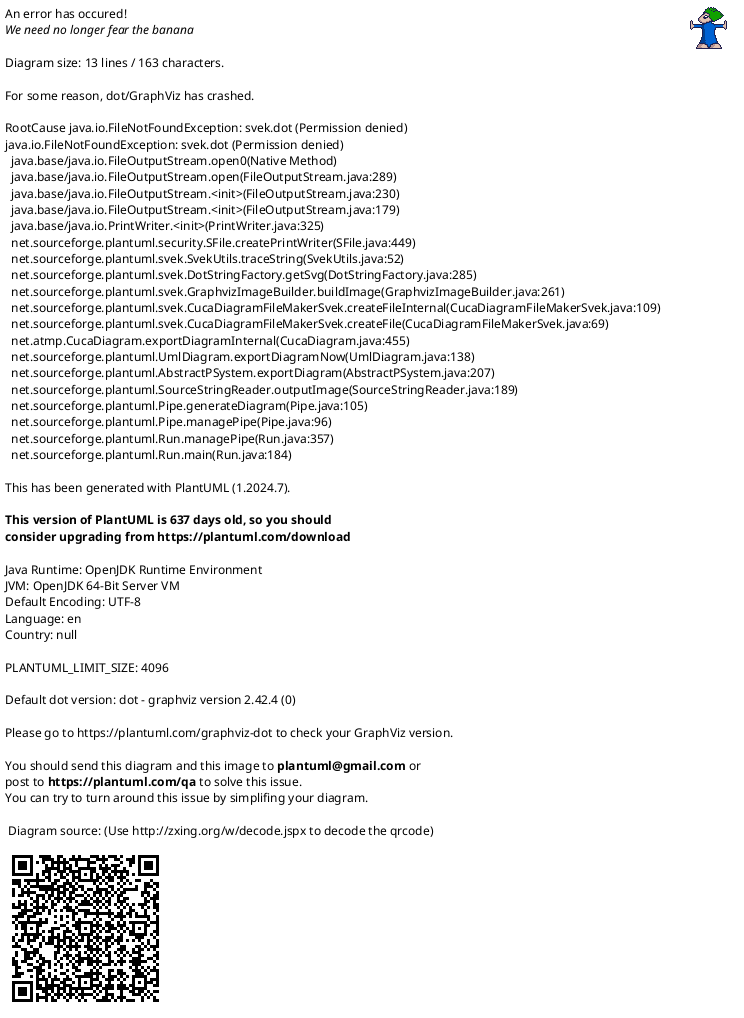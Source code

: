 {
  "sha1": "j7d02cah1ufcjxwf1xx60bnirclpzjn",
  "insertion": {
    "when": "2024-06-03T18:59:31.565Z",
    "user": "plantuml@gmail.com"
  }
}
@startuml
!pragma svek_trace on

    state A {
        state AA0
        --
        state AA1 {
            state B1
            '-- 
            state B2
        }
    }

@enduml
